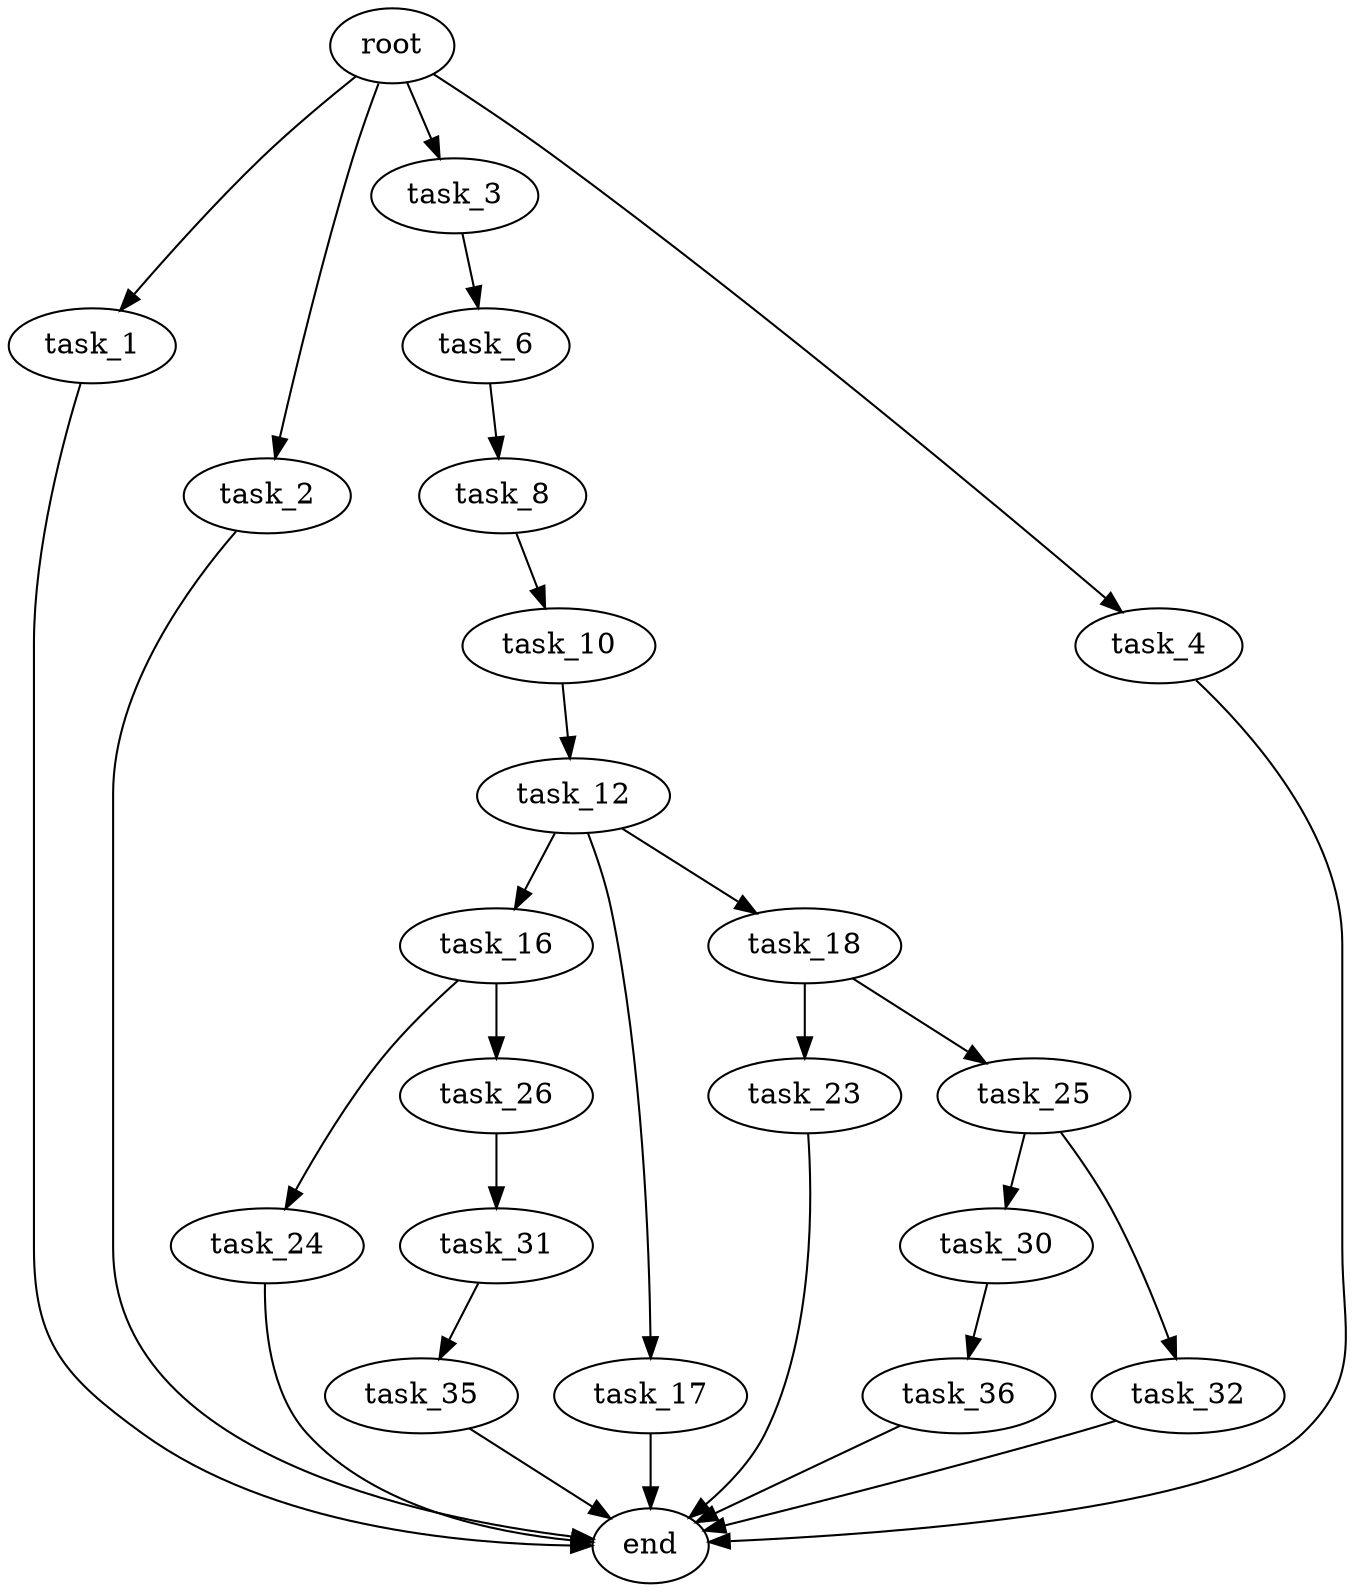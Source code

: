 digraph G {
  root [size="0.000000"];
  task_1 [size="1910950559.000000"];
  task_2 [size="368293445632.000000"];
  task_3 [size="1073741824000.000000"];
  task_4 [size="32974299236.000000"];
  task_6 [size="307422401274.000000"];
  task_8 [size="20119905192.000000"];
  task_10 [size="8340220239.000000"];
  task_12 [size="13242389413.000000"];
  task_16 [size="745807532211.000000"];
  task_17 [size="1073741824000.000000"];
  task_18 [size="1595545131.000000"];
  task_23 [size="2014936201.000000"];
  task_24 [size="46700945514.000000"];
  task_25 [size="311004778800.000000"];
  task_26 [size="28991029248.000000"];
  task_30 [size="231928233984.000000"];
  task_31 [size="28991029248.000000"];
  task_32 [size="549755813888.000000"];
  task_35 [size="221198930833.000000"];
  task_36 [size="10328346518.000000"];
  end [size="0.000000"];

  root -> task_1 [size="1.000000"];
  root -> task_2 [size="1.000000"];
  root -> task_3 [size="1.000000"];
  root -> task_4 [size="1.000000"];
  task_1 -> end [size="1.000000"];
  task_2 -> end [size="1.000000"];
  task_3 -> task_6 [size="838860800.000000"];
  task_4 -> end [size="1.000000"];
  task_6 -> task_8 [size="411041792.000000"];
  task_8 -> task_10 [size="411041792.000000"];
  task_10 -> task_12 [size="679477248.000000"];
  task_12 -> task_16 [size="209715200.000000"];
  task_12 -> task_17 [size="209715200.000000"];
  task_12 -> task_18 [size="209715200.000000"];
  task_16 -> task_24 [size="536870912.000000"];
  task_16 -> task_26 [size="536870912.000000"];
  task_17 -> end [size="1.000000"];
  task_18 -> task_23 [size="33554432.000000"];
  task_18 -> task_25 [size="33554432.000000"];
  task_23 -> end [size="1.000000"];
  task_24 -> end [size="1.000000"];
  task_25 -> task_30 [size="536870912.000000"];
  task_25 -> task_32 [size="536870912.000000"];
  task_26 -> task_31 [size="75497472.000000"];
  task_30 -> task_36 [size="301989888.000000"];
  task_31 -> task_35 [size="75497472.000000"];
  task_32 -> end [size="1.000000"];
  task_35 -> end [size="1.000000"];
  task_36 -> end [size="1.000000"];
}
